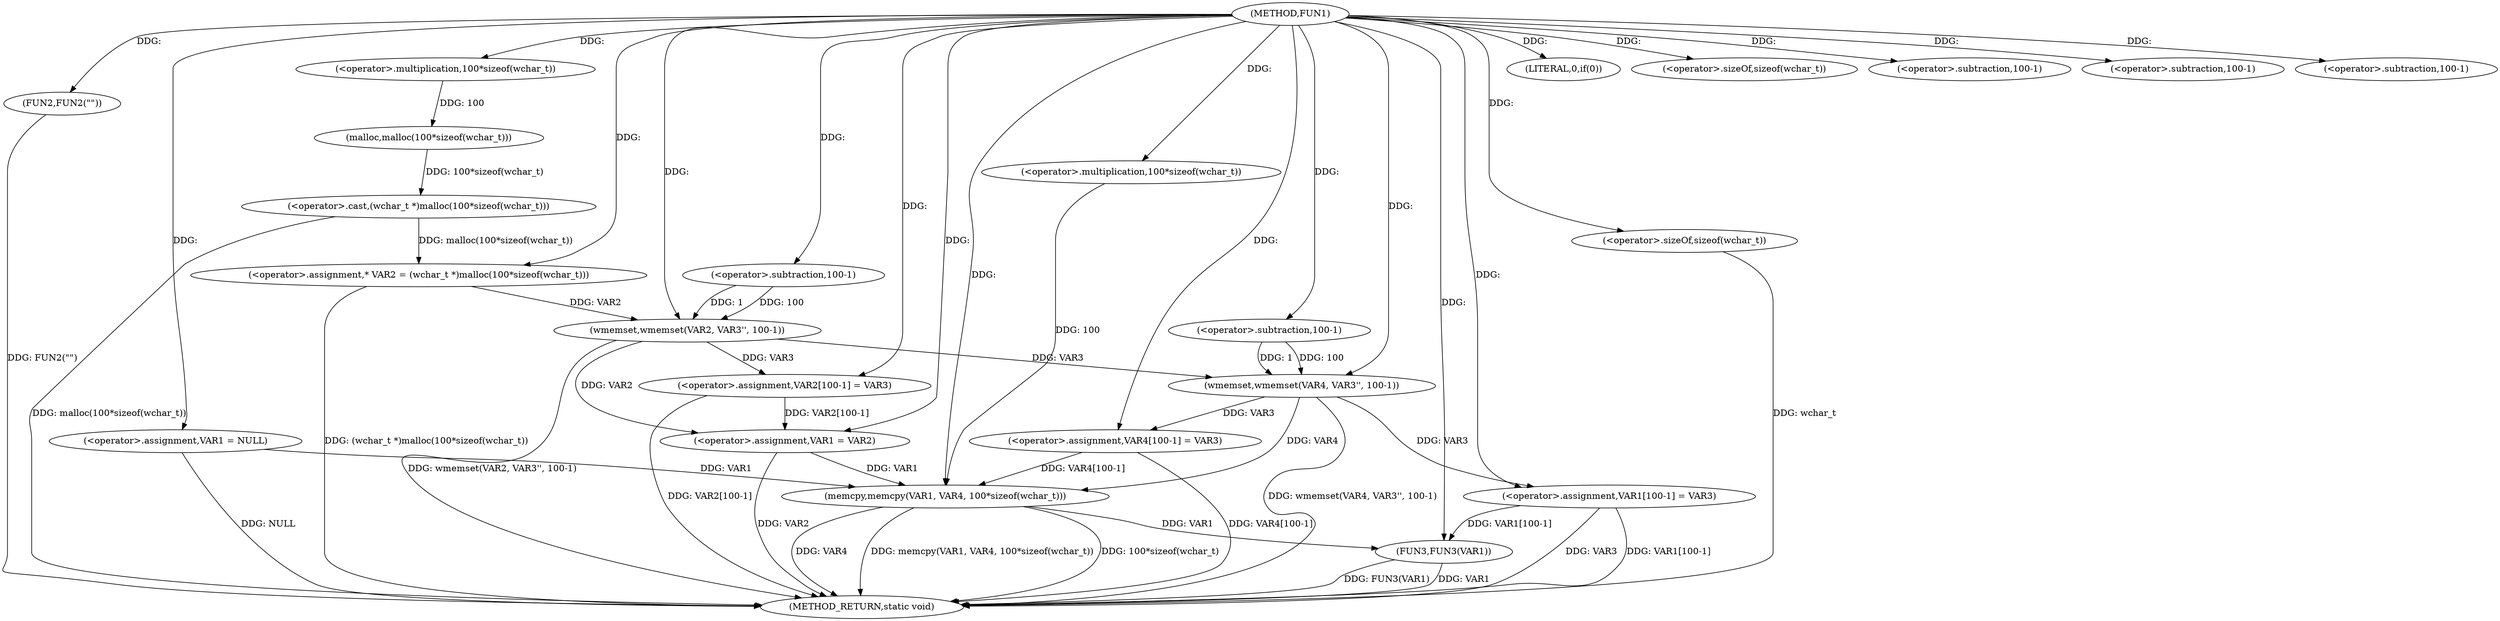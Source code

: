digraph FUN1 {  
"1000100" [label = "(METHOD,FUN1)" ]
"1000171" [label = "(METHOD_RETURN,static void)" ]
"1000103" [label = "(<operator>.assignment,VAR1 = NULL)" ]
"1000107" [label = "(LITERAL,0,if(0))" ]
"1000109" [label = "(FUN2,FUN2(\"\"))" ]
"1000115" [label = "(<operator>.assignment,* VAR2 = (wchar_t *)malloc(100*sizeof(wchar_t)))" ]
"1000117" [label = "(<operator>.cast,(wchar_t *)malloc(100*sizeof(wchar_t)))" ]
"1000119" [label = "(malloc,malloc(100*sizeof(wchar_t)))" ]
"1000120" [label = "(<operator>.multiplication,100*sizeof(wchar_t))" ]
"1000122" [label = "(<operator>.sizeOf,sizeof(wchar_t))" ]
"1000124" [label = "(wmemset,wmemset(VAR2, VAR3'', 100-1))" ]
"1000127" [label = "(<operator>.subtraction,100-1)" ]
"1000130" [label = "(<operator>.assignment,VAR2[100-1] = VAR3)" ]
"1000133" [label = "(<operator>.subtraction,100-1)" ]
"1000137" [label = "(<operator>.assignment,VAR1 = VAR2)" ]
"1000142" [label = "(wmemset,wmemset(VAR4, VAR3'', 100-1))" ]
"1000145" [label = "(<operator>.subtraction,100-1)" ]
"1000148" [label = "(<operator>.assignment,VAR4[100-1] = VAR3)" ]
"1000151" [label = "(<operator>.subtraction,100-1)" ]
"1000155" [label = "(memcpy,memcpy(VAR1, VAR4, 100*sizeof(wchar_t)))" ]
"1000158" [label = "(<operator>.multiplication,100*sizeof(wchar_t))" ]
"1000160" [label = "(<operator>.sizeOf,sizeof(wchar_t))" ]
"1000162" [label = "(<operator>.assignment,VAR1[100-1] = VAR3)" ]
"1000165" [label = "(<operator>.subtraction,100-1)" ]
"1000169" [label = "(FUN3,FUN3(VAR1))" ]
  "1000115" -> "1000171"  [ label = "DDG: (wchar_t *)malloc(100*sizeof(wchar_t))"] 
  "1000142" -> "1000171"  [ label = "DDG: wmemset(VAR4, VAR3'', 100-1)"] 
  "1000169" -> "1000171"  [ label = "DDG: FUN3(VAR1)"] 
  "1000155" -> "1000171"  [ label = "DDG: VAR4"] 
  "1000103" -> "1000171"  [ label = "DDG: NULL"] 
  "1000137" -> "1000171"  [ label = "DDG: VAR2"] 
  "1000169" -> "1000171"  [ label = "DDG: VAR1"] 
  "1000117" -> "1000171"  [ label = "DDG: malloc(100*sizeof(wchar_t))"] 
  "1000160" -> "1000171"  [ label = "DDG: wchar_t"] 
  "1000162" -> "1000171"  [ label = "DDG: VAR3"] 
  "1000155" -> "1000171"  [ label = "DDG: memcpy(VAR1, VAR4, 100*sizeof(wchar_t))"] 
  "1000155" -> "1000171"  [ label = "DDG: 100*sizeof(wchar_t)"] 
  "1000148" -> "1000171"  [ label = "DDG: VAR4[100-1]"] 
  "1000162" -> "1000171"  [ label = "DDG: VAR1[100-1]"] 
  "1000109" -> "1000171"  [ label = "DDG: FUN2(\"\")"] 
  "1000130" -> "1000171"  [ label = "DDG: VAR2[100-1]"] 
  "1000124" -> "1000171"  [ label = "DDG: wmemset(VAR2, VAR3'', 100-1)"] 
  "1000100" -> "1000103"  [ label = "DDG: "] 
  "1000100" -> "1000107"  [ label = "DDG: "] 
  "1000100" -> "1000109"  [ label = "DDG: "] 
  "1000117" -> "1000115"  [ label = "DDG: malloc(100*sizeof(wchar_t))"] 
  "1000100" -> "1000115"  [ label = "DDG: "] 
  "1000119" -> "1000117"  [ label = "DDG: 100*sizeof(wchar_t)"] 
  "1000120" -> "1000119"  [ label = "DDG: 100"] 
  "1000100" -> "1000120"  [ label = "DDG: "] 
  "1000100" -> "1000122"  [ label = "DDG: "] 
  "1000115" -> "1000124"  [ label = "DDG: VAR2"] 
  "1000100" -> "1000124"  [ label = "DDG: "] 
  "1000127" -> "1000124"  [ label = "DDG: 100"] 
  "1000127" -> "1000124"  [ label = "DDG: 1"] 
  "1000100" -> "1000127"  [ label = "DDG: "] 
  "1000124" -> "1000130"  [ label = "DDG: VAR3"] 
  "1000100" -> "1000130"  [ label = "DDG: "] 
  "1000100" -> "1000133"  [ label = "DDG: "] 
  "1000124" -> "1000137"  [ label = "DDG: VAR2"] 
  "1000130" -> "1000137"  [ label = "DDG: VAR2[100-1]"] 
  "1000100" -> "1000137"  [ label = "DDG: "] 
  "1000100" -> "1000142"  [ label = "DDG: "] 
  "1000124" -> "1000142"  [ label = "DDG: VAR3"] 
  "1000145" -> "1000142"  [ label = "DDG: 100"] 
  "1000145" -> "1000142"  [ label = "DDG: 1"] 
  "1000100" -> "1000145"  [ label = "DDG: "] 
  "1000142" -> "1000148"  [ label = "DDG: VAR3"] 
  "1000100" -> "1000148"  [ label = "DDG: "] 
  "1000100" -> "1000151"  [ label = "DDG: "] 
  "1000103" -> "1000155"  [ label = "DDG: VAR1"] 
  "1000137" -> "1000155"  [ label = "DDG: VAR1"] 
  "1000100" -> "1000155"  [ label = "DDG: "] 
  "1000148" -> "1000155"  [ label = "DDG: VAR4[100-1]"] 
  "1000142" -> "1000155"  [ label = "DDG: VAR4"] 
  "1000158" -> "1000155"  [ label = "DDG: 100"] 
  "1000100" -> "1000158"  [ label = "DDG: "] 
  "1000100" -> "1000160"  [ label = "DDG: "] 
  "1000100" -> "1000162"  [ label = "DDG: "] 
  "1000142" -> "1000162"  [ label = "DDG: VAR3"] 
  "1000100" -> "1000165"  [ label = "DDG: "] 
  "1000155" -> "1000169"  [ label = "DDG: VAR1"] 
  "1000162" -> "1000169"  [ label = "DDG: VAR1[100-1]"] 
  "1000100" -> "1000169"  [ label = "DDG: "] 
}
